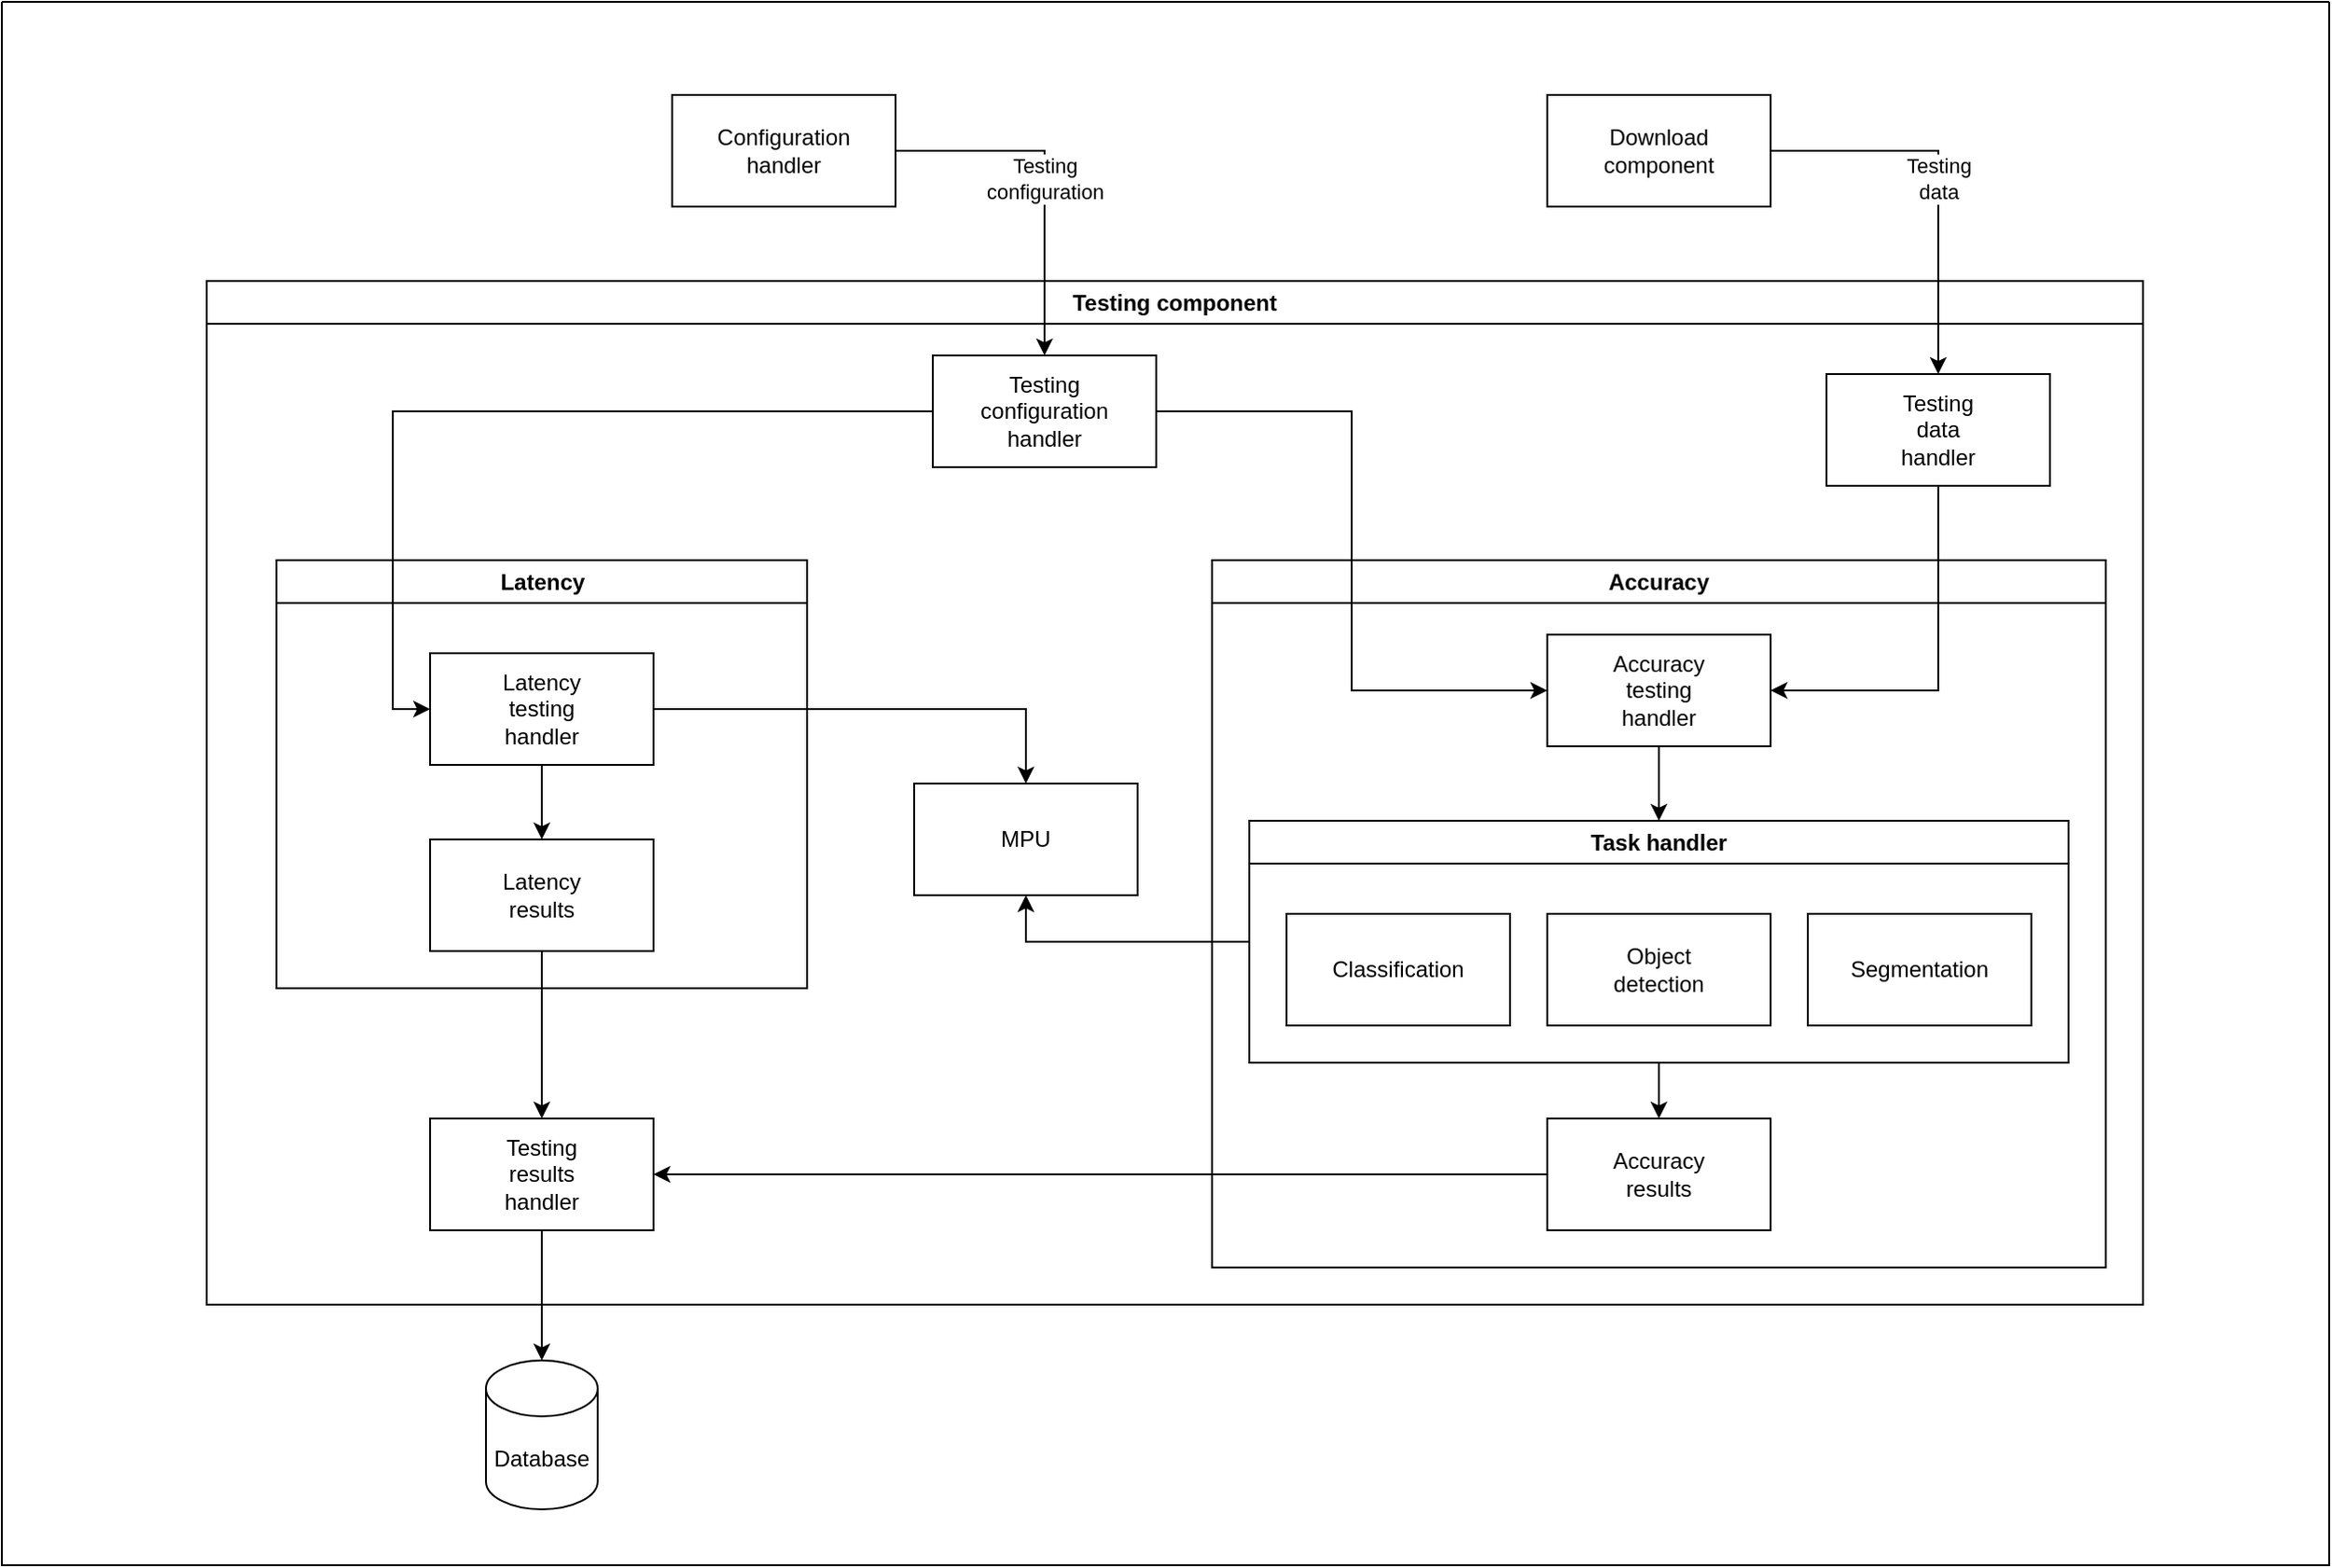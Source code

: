 <mxfile version="25.0.3">
  <diagram name="Page-1" id="eiVfjTH3touZLWz6EHQY">
    <mxGraphModel dx="1666" dy="749" grid="1" gridSize="10" guides="1" tooltips="1" connect="1" arrows="1" fold="1" page="1" pageScale="1" pageWidth="850" pageHeight="1100" math="0" shadow="0">
      <root>
        <mxCell id="0" />
        <mxCell id="1" parent="0" />
        <mxCell id="tyjR8he37Etmvqs3X0Is-69" value="Testing component" style="swimlane;whiteSpace=wrap;html=1;" parent="1" vertex="1">
          <mxGeometry x="260" y="440" width="1040" height="550" as="geometry" />
        </mxCell>
        <mxCell id="tyjR8he37Etmvqs3X0Is-70" value="Latency" style="swimlane;whiteSpace=wrap;html=1;startSize=23;" parent="tyjR8he37Etmvqs3X0Is-69" vertex="1">
          <mxGeometry x="37.5" y="150" width="285" height="230" as="geometry" />
        </mxCell>
        <mxCell id="tyjR8he37Etmvqs3X0Is-84" style="edgeStyle=orthogonalEdgeStyle;rounded=0;orthogonalLoop=1;jettySize=auto;html=1;" parent="tyjR8he37Etmvqs3X0Is-70" source="tyjR8he37Etmvqs3X0Is-81" target="tyjR8he37Etmvqs3X0Is-83" edge="1">
          <mxGeometry relative="1" as="geometry" />
        </mxCell>
        <mxCell id="tyjR8he37Etmvqs3X0Is-81" value="Latency&lt;div&gt;testing&lt;/div&gt;&lt;div&gt;handler&lt;/div&gt;" style="rounded=0;whiteSpace=wrap;html=1;" parent="tyjR8he37Etmvqs3X0Is-70" vertex="1">
          <mxGeometry x="82.5" y="50" width="120" height="60" as="geometry" />
        </mxCell>
        <mxCell id="tyjR8he37Etmvqs3X0Is-83" value="Latency&lt;div&gt;results&lt;/div&gt;" style="rounded=0;whiteSpace=wrap;html=1;" parent="tyjR8he37Etmvqs3X0Is-70" vertex="1">
          <mxGeometry x="82.5" y="150" width="120" height="60" as="geometry" />
        </mxCell>
        <mxCell id="tyjR8he37Etmvqs3X0Is-71" value="Accuracy" style="swimlane;whiteSpace=wrap;html=1;startSize=23;" parent="tyjR8he37Etmvqs3X0Is-69" vertex="1">
          <mxGeometry x="540" y="150" width="480" height="380" as="geometry" />
        </mxCell>
        <mxCell id="tyjR8he37Etmvqs3X0Is-96" style="edgeStyle=orthogonalEdgeStyle;rounded=0;orthogonalLoop=1;jettySize=auto;html=1;" parent="tyjR8he37Etmvqs3X0Is-71" source="tyjR8he37Etmvqs3X0Is-85" target="tyjR8he37Etmvqs3X0Is-92" edge="1">
          <mxGeometry relative="1" as="geometry" />
        </mxCell>
        <mxCell id="tyjR8he37Etmvqs3X0Is-85" value="Accuracy&lt;div&gt;testing&lt;/div&gt;&lt;div&gt;handler&lt;/div&gt;" style="rounded=0;whiteSpace=wrap;html=1;" parent="tyjR8he37Etmvqs3X0Is-71" vertex="1">
          <mxGeometry x="180" y="40" width="120" height="60" as="geometry" />
        </mxCell>
        <mxCell id="tyjR8he37Etmvqs3X0Is-99" style="edgeStyle=orthogonalEdgeStyle;rounded=0;orthogonalLoop=1;jettySize=auto;html=1;exitX=0.5;exitY=1;exitDx=0;exitDy=0;" parent="tyjR8he37Etmvqs3X0Is-71" source="tyjR8he37Etmvqs3X0Is-92" target="tyjR8he37Etmvqs3X0Is-98" edge="1">
          <mxGeometry relative="1" as="geometry" />
        </mxCell>
        <mxCell id="tyjR8he37Etmvqs3X0Is-92" value="Task handler" style="swimlane;whiteSpace=wrap;html=1;startSize=23;" parent="tyjR8he37Etmvqs3X0Is-71" vertex="1">
          <mxGeometry x="20" y="140" width="440" height="130" as="geometry" />
        </mxCell>
        <mxCell id="tyjR8he37Etmvqs3X0Is-93" value="Classification" style="rounded=0;whiteSpace=wrap;html=1;" parent="tyjR8he37Etmvqs3X0Is-92" vertex="1">
          <mxGeometry x="20" y="50" width="120" height="60" as="geometry" />
        </mxCell>
        <mxCell id="tyjR8he37Etmvqs3X0Is-94" value="Object&lt;div&gt;detection&lt;/div&gt;" style="rounded=0;whiteSpace=wrap;html=1;" parent="tyjR8he37Etmvqs3X0Is-92" vertex="1">
          <mxGeometry x="160" y="50" width="120" height="60" as="geometry" />
        </mxCell>
        <mxCell id="tyjR8he37Etmvqs3X0Is-95" value="Segmentation" style="rounded=0;whiteSpace=wrap;html=1;" parent="tyjR8he37Etmvqs3X0Is-92" vertex="1">
          <mxGeometry x="300" y="50" width="120" height="60" as="geometry" />
        </mxCell>
        <mxCell id="tyjR8he37Etmvqs3X0Is-98" value="Accuracy&lt;div&gt;results&lt;/div&gt;" style="rounded=0;whiteSpace=wrap;html=1;" parent="tyjR8he37Etmvqs3X0Is-71" vertex="1">
          <mxGeometry x="180" y="300" width="120" height="60" as="geometry" />
        </mxCell>
        <mxCell id="tyjR8he37Etmvqs3X0Is-107" style="edgeStyle=orthogonalEdgeStyle;rounded=0;orthogonalLoop=1;jettySize=auto;html=1;entryX=0;entryY=0.5;entryDx=0;entryDy=0;" parent="tyjR8he37Etmvqs3X0Is-69" source="tyjR8he37Etmvqs3X0Is-79" target="tyjR8he37Etmvqs3X0Is-81" edge="1">
          <mxGeometry relative="1" as="geometry" />
        </mxCell>
        <mxCell id="tyjR8he37Etmvqs3X0Is-108" style="edgeStyle=orthogonalEdgeStyle;rounded=0;orthogonalLoop=1;jettySize=auto;html=1;entryX=0;entryY=0.5;entryDx=0;entryDy=0;" parent="tyjR8he37Etmvqs3X0Is-69" source="tyjR8he37Etmvqs3X0Is-79" target="tyjR8he37Etmvqs3X0Is-85" edge="1">
          <mxGeometry relative="1" as="geometry" />
        </mxCell>
        <mxCell id="tyjR8he37Etmvqs3X0Is-79" value="Testing&lt;div&gt;configuration&lt;/div&gt;&lt;div&gt;handler&lt;/div&gt;" style="rounded=0;whiteSpace=wrap;html=1;" parent="tyjR8he37Etmvqs3X0Is-69" vertex="1">
          <mxGeometry x="390" y="40" width="120" height="60" as="geometry" />
        </mxCell>
        <mxCell id="tyjR8he37Etmvqs3X0Is-72" value="MPU" style="rounded=0;whiteSpace=wrap;html=1;" parent="tyjR8he37Etmvqs3X0Is-69" vertex="1">
          <mxGeometry x="380" y="270" width="120" height="60" as="geometry" />
        </mxCell>
        <mxCell id="tyjR8he37Etmvqs3X0Is-100" value="Testing&lt;div&gt;results&lt;/div&gt;&lt;div&gt;handler&lt;/div&gt;" style="rounded=0;whiteSpace=wrap;html=1;" parent="tyjR8he37Etmvqs3X0Is-69" vertex="1">
          <mxGeometry x="120" y="450" width="120" height="60" as="geometry" />
        </mxCell>
        <mxCell id="tyjR8he37Etmvqs3X0Is-101" style="edgeStyle=orthogonalEdgeStyle;rounded=0;orthogonalLoop=1;jettySize=auto;html=1;exitX=0;exitY=0.5;exitDx=0;exitDy=0;" parent="tyjR8he37Etmvqs3X0Is-69" source="tyjR8he37Etmvqs3X0Is-98" target="tyjR8he37Etmvqs3X0Is-100" edge="1">
          <mxGeometry relative="1" as="geometry" />
        </mxCell>
        <mxCell id="tyjR8he37Etmvqs3X0Is-102" style="edgeStyle=orthogonalEdgeStyle;rounded=0;orthogonalLoop=1;jettySize=auto;html=1;exitX=0.5;exitY=1;exitDx=0;exitDy=0;" parent="tyjR8he37Etmvqs3X0Is-69" source="tyjR8he37Etmvqs3X0Is-83" target="tyjR8he37Etmvqs3X0Is-100" edge="1">
          <mxGeometry relative="1" as="geometry" />
        </mxCell>
        <mxCell id="tyjR8he37Etmvqs3X0Is-109" style="edgeStyle=orthogonalEdgeStyle;rounded=0;orthogonalLoop=1;jettySize=auto;html=1;exitX=1;exitY=0.5;exitDx=0;exitDy=0;entryX=0.5;entryY=0;entryDx=0;entryDy=0;" parent="tyjR8he37Etmvqs3X0Is-69" source="tyjR8he37Etmvqs3X0Is-81" target="tyjR8he37Etmvqs3X0Is-72" edge="1">
          <mxGeometry relative="1" as="geometry" />
        </mxCell>
        <mxCell id="tyjR8he37Etmvqs3X0Is-110" style="edgeStyle=orthogonalEdgeStyle;rounded=0;orthogonalLoop=1;jettySize=auto;html=1;exitX=0;exitY=0.5;exitDx=0;exitDy=0;entryX=0.5;entryY=1;entryDx=0;entryDy=0;" parent="tyjR8he37Etmvqs3X0Is-69" source="tyjR8he37Etmvqs3X0Is-92" target="tyjR8he37Etmvqs3X0Is-72" edge="1">
          <mxGeometry relative="1" as="geometry" />
        </mxCell>
        <mxCell id="tyjR8he37Etmvqs3X0Is-73" value="Database" style="shape=cylinder3;whiteSpace=wrap;html=1;boundedLbl=1;backgroundOutline=1;size=15;" parent="1" vertex="1">
          <mxGeometry x="410" y="1020" width="60" height="80" as="geometry" />
        </mxCell>
        <mxCell id="tyjR8he37Etmvqs3X0Is-78" value="Testing&lt;div&gt;configuration&lt;/div&gt;" style="edgeStyle=orthogonalEdgeStyle;rounded=0;orthogonalLoop=1;jettySize=auto;html=1;" parent="1" source="tyjR8he37Etmvqs3X0Is-76" target="tyjR8he37Etmvqs3X0Is-79" edge="1">
          <mxGeometry relative="1" as="geometry" />
        </mxCell>
        <mxCell id="tyjR8he37Etmvqs3X0Is-76" value="Configuration&lt;div&gt;handler&lt;/div&gt;" style="rounded=0;whiteSpace=wrap;html=1;" parent="1" vertex="1">
          <mxGeometry x="510" y="340" width="120" height="60" as="geometry" />
        </mxCell>
        <mxCell id="tyjR8he37Etmvqs3X0Is-103" style="edgeStyle=orthogonalEdgeStyle;rounded=0;orthogonalLoop=1;jettySize=auto;html=1;entryX=0.5;entryY=0;entryDx=0;entryDy=0;entryPerimeter=0;" parent="1" source="tyjR8he37Etmvqs3X0Is-100" target="tyjR8he37Etmvqs3X0Is-73" edge="1">
          <mxGeometry relative="1" as="geometry" />
        </mxCell>
        <mxCell id="tyjR8he37Etmvqs3X0Is-106" style="edgeStyle=orthogonalEdgeStyle;rounded=0;orthogonalLoop=1;jettySize=auto;html=1;entryX=1;entryY=0.5;entryDx=0;entryDy=0;exitX=0.5;exitY=1;exitDx=0;exitDy=0;" parent="1" source="tyjR8he37Etmvqs3X0Is-80" target="tyjR8he37Etmvqs3X0Is-85" edge="1">
          <mxGeometry relative="1" as="geometry" />
        </mxCell>
        <mxCell id="tyjR8he37Etmvqs3X0Is-80" value="Testing&lt;div&gt;data&lt;/div&gt;&lt;div&gt;handler&lt;/div&gt;" style="rounded=0;whiteSpace=wrap;html=1;" parent="1" vertex="1">
          <mxGeometry x="1130" y="490" width="120" height="60" as="geometry" />
        </mxCell>
        <mxCell id="tyjR8he37Etmvqs3X0Is-74" value="Download&lt;div&gt;component&lt;/div&gt;" style="rounded=0;whiteSpace=wrap;html=1;" parent="1" vertex="1">
          <mxGeometry x="980" y="340" width="120" height="60" as="geometry" />
        </mxCell>
        <mxCell id="tyjR8he37Etmvqs3X0Is-77" value="Testing&lt;div&gt;data&lt;/div&gt;" style="edgeStyle=orthogonalEdgeStyle;rounded=0;orthogonalLoop=1;jettySize=auto;html=1;" parent="1" source="tyjR8he37Etmvqs3X0Is-74" target="tyjR8he37Etmvqs3X0Is-80" edge="1">
          <mxGeometry relative="1" as="geometry" />
        </mxCell>
        <mxCell id="cMFRRKGKAAt8TXoJTHTx-1" value="" style="swimlane;startSize=0;" vertex="1" parent="1">
          <mxGeometry x="150" y="290" width="1250" height="840" as="geometry" />
        </mxCell>
      </root>
    </mxGraphModel>
  </diagram>
</mxfile>
